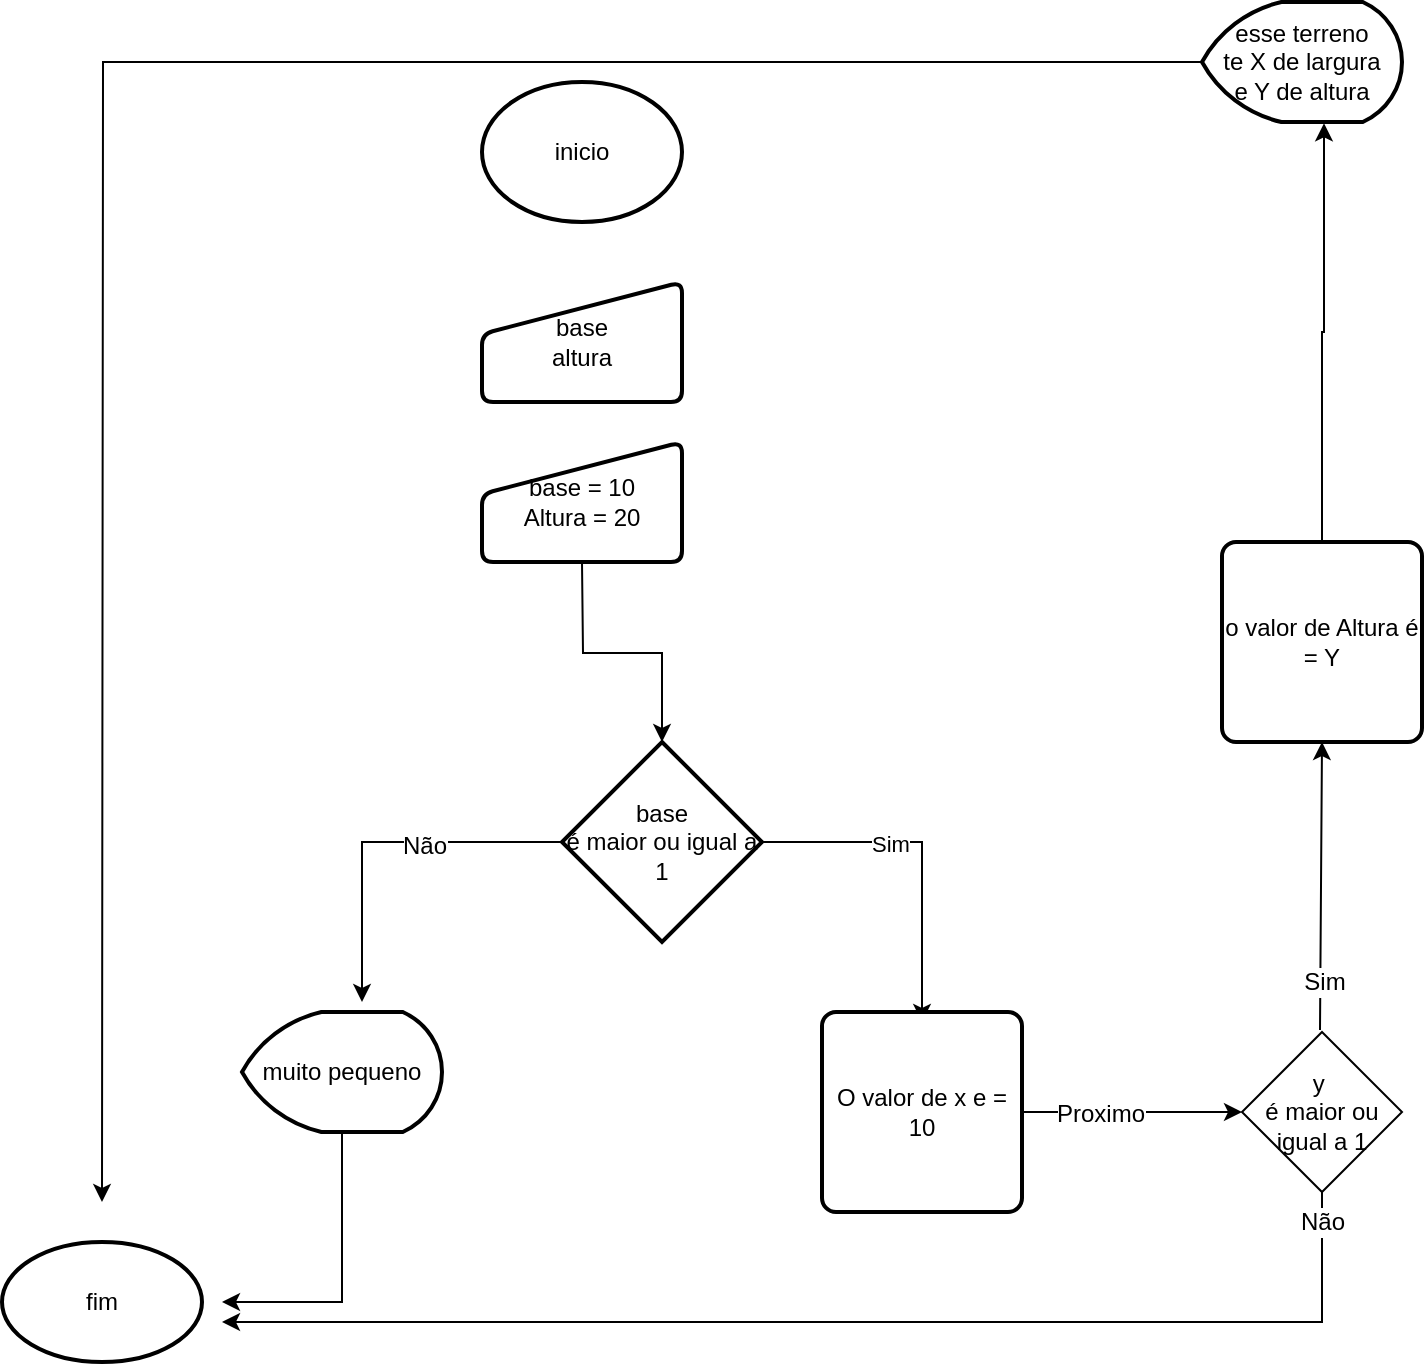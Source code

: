 <mxfile version="16.6.1" type="device" pages="3"><diagram id="jPRlVZ5ZYo5dJxvam25l" name="Ex1"><mxGraphModel dx="964" dy="500" grid="1" gridSize="10" guides="1" tooltips="1" connect="1" arrows="1" fold="1" page="1" pageScale="1" pageWidth="827" pageHeight="1169" math="0" shadow="0"><root><mxCell id="0"/><mxCell id="1" parent="0"/><mxCell id="vVW8Lcw4A5gbGutulxOb-2" value="inicio" style="strokeWidth=2;html=1;shape=mxgraph.flowchart.start_2;whiteSpace=wrap;" parent="1" vertex="1"><mxGeometry x="340" y="70" width="100" height="70" as="geometry"/></mxCell><mxCell id="AoGJluYeItjwsndS1Tkj-6" style="edgeStyle=orthogonalEdgeStyle;rounded=0;orthogonalLoop=1;jettySize=auto;html=1;entryX=0.5;entryY=0;entryDx=0;entryDy=0;entryPerimeter=0;" edge="1" parent="1" target="AoGJluYeItjwsndS1Tkj-7"><mxGeometry relative="1" as="geometry"><mxPoint x="430" y="380" as="targetPoint"/><mxPoint x="390" y="310" as="sourcePoint"/></mxGeometry></mxCell><mxCell id="AoGJluYeItjwsndS1Tkj-8" style="edgeStyle=orthogonalEdgeStyle;rounded=0;orthogonalLoop=1;jettySize=auto;html=1;entryX=0.5;entryY=0.05;entryDx=0;entryDy=0;entryPerimeter=0;" edge="1" parent="1" source="AoGJluYeItjwsndS1Tkj-7" target="AoGJluYeItjwsndS1Tkj-12"><mxGeometry relative="1" as="geometry"><mxPoint x="560" y="530" as="targetPoint"/></mxGeometry></mxCell><mxCell id="AoGJluYeItjwsndS1Tkj-9" value="Sim" style="edgeLabel;html=1;align=center;verticalAlign=middle;resizable=0;points=[];" vertex="1" connectable="0" parent="AoGJluYeItjwsndS1Tkj-8"><mxGeometry x="-0.253" y="-1" relative="1" as="geometry"><mxPoint as="offset"/></mxGeometry></mxCell><mxCell id="AoGJluYeItjwsndS1Tkj-10" style="edgeStyle=orthogonalEdgeStyle;rounded=0;orthogonalLoop=1;jettySize=auto;html=1;fontSize=12;" edge="1" parent="1" source="AoGJluYeItjwsndS1Tkj-7"><mxGeometry relative="1" as="geometry"><mxPoint x="280" y="530" as="targetPoint"/><Array as="points"><mxPoint x="280" y="450"/></Array></mxGeometry></mxCell><mxCell id="AoGJluYeItjwsndS1Tkj-11" value="Não" style="edgeLabel;html=1;align=center;verticalAlign=middle;resizable=0;points=[];fontSize=12;" vertex="1" connectable="0" parent="AoGJluYeItjwsndS1Tkj-10"><mxGeometry x="-0.235" y="2" relative="1" as="geometry"><mxPoint as="offset"/></mxGeometry></mxCell><mxCell id="AoGJluYeItjwsndS1Tkj-7" value="base&lt;br&gt;é maior ou igual a 1" style="strokeWidth=2;html=1;shape=mxgraph.flowchart.decision;whiteSpace=wrap;" vertex="1" parent="1"><mxGeometry x="380" y="400" width="100" height="100" as="geometry"/></mxCell><mxCell id="AoGJluYeItjwsndS1Tkj-18" style="edgeStyle=orthogonalEdgeStyle;rounded=0;orthogonalLoop=1;jettySize=auto;html=1;fontSize=12;entryX=0;entryY=0.5;entryDx=0;entryDy=0;" edge="1" parent="1" source="AoGJluYeItjwsndS1Tkj-12" target="AoGJluYeItjwsndS1Tkj-23"><mxGeometry relative="1" as="geometry"><mxPoint x="700" y="585" as="targetPoint"/></mxGeometry></mxCell><mxCell id="AoGJluYeItjwsndS1Tkj-19" value="Proximo&lt;br&gt;" style="edgeLabel;html=1;align=center;verticalAlign=middle;resizable=0;points=[];fontSize=12;" vertex="1" connectable="0" parent="AoGJluYeItjwsndS1Tkj-18"><mxGeometry x="-0.289" y="-1" relative="1" as="geometry"><mxPoint as="offset"/></mxGeometry></mxCell><mxCell id="AoGJluYeItjwsndS1Tkj-12" value="O valor de x e = 10" style="rounded=1;whiteSpace=wrap;html=1;absoluteArcSize=1;arcSize=14;strokeWidth=2;fontSize=12;" vertex="1" parent="1"><mxGeometry x="510" y="535" width="100" height="100" as="geometry"/></mxCell><mxCell id="AoGJluYeItjwsndS1Tkj-17" style="edgeStyle=orthogonalEdgeStyle;rounded=0;orthogonalLoop=1;jettySize=auto;html=1;fontSize=12;" edge="1" parent="1" source="AoGJluYeItjwsndS1Tkj-15"><mxGeometry relative="1" as="geometry"><mxPoint x="210" y="680" as="targetPoint"/><Array as="points"><mxPoint x="270" y="680"/></Array></mxGeometry></mxCell><mxCell id="AoGJluYeItjwsndS1Tkj-15" value="muito pequeno" style="strokeWidth=2;html=1;shape=mxgraph.flowchart.display;whiteSpace=wrap;fontSize=12;" vertex="1" parent="1"><mxGeometry x="220" y="535" width="100" height="60" as="geometry"/></mxCell><mxCell id="AoGJluYeItjwsndS1Tkj-16" value="fim&lt;br&gt;" style="strokeWidth=2;html=1;shape=mxgraph.flowchart.start_1;whiteSpace=wrap;fontSize=12;" vertex="1" parent="1"><mxGeometry x="100" y="650" width="100" height="60" as="geometry"/></mxCell><mxCell id="AoGJluYeItjwsndS1Tkj-25" style="edgeStyle=orthogonalEdgeStyle;rounded=0;orthogonalLoop=1;jettySize=auto;html=1;fontSize=12;" edge="1" parent="1" source="AoGJluYeItjwsndS1Tkj-23"><mxGeometry relative="1" as="geometry"><mxPoint x="210" y="690" as="targetPoint"/><Array as="points"><mxPoint x="760" y="670"/><mxPoint x="760" y="670"/></Array></mxGeometry></mxCell><mxCell id="AoGJluYeItjwsndS1Tkj-26" value="Não" style="edgeLabel;html=1;align=center;verticalAlign=middle;resizable=0;points=[];fontSize=12;" vertex="1" connectable="0" parent="AoGJluYeItjwsndS1Tkj-25"><mxGeometry x="-0.688" relative="1" as="geometry"><mxPoint x="31" y="-50" as="offset"/></mxGeometry></mxCell><mxCell id="AoGJluYeItjwsndS1Tkj-27" style="edgeStyle=orthogonalEdgeStyle;rounded=0;orthogonalLoop=1;jettySize=auto;html=1;exitX=0.5;exitY=0;exitDx=0;exitDy=0;fontSize=12;" edge="1" parent="1" target="AoGJluYeItjwsndS1Tkj-30"><mxGeometry relative="1" as="geometry"><mxPoint x="759" y="419" as="targetPoint"/><mxPoint x="759" y="544" as="sourcePoint"/></mxGeometry></mxCell><mxCell id="AoGJluYeItjwsndS1Tkj-28" value="Sim" style="edgeLabel;html=1;align=center;verticalAlign=middle;resizable=0;points=[];fontSize=12;" vertex="1" connectable="0" parent="AoGJluYeItjwsndS1Tkj-27"><mxGeometry x="-0.664" y="-2" relative="1" as="geometry"><mxPoint as="offset"/></mxGeometry></mxCell><mxCell id="AoGJluYeItjwsndS1Tkj-23" value="y&amp;nbsp;&lt;br&gt;é maior ou igual a 1" style="rhombus;whiteSpace=wrap;html=1;fontSize=12;" vertex="1" parent="1"><mxGeometry x="720" y="545" width="80" height="80" as="geometry"/></mxCell><mxCell id="AoGJluYeItjwsndS1Tkj-31" style="edgeStyle=orthogonalEdgeStyle;rounded=0;orthogonalLoop=1;jettySize=auto;html=1;fontSize=12;entryX=0.61;entryY=1.011;entryDx=0;entryDy=0;entryPerimeter=0;" edge="1" parent="1" source="AoGJluYeItjwsndS1Tkj-30" target="AoGJluYeItjwsndS1Tkj-32"><mxGeometry relative="1" as="geometry"><mxPoint x="760" y="130" as="targetPoint"/></mxGeometry></mxCell><mxCell id="AoGJluYeItjwsndS1Tkj-30" value="o valor de Altura é = Y" style="rounded=1;whiteSpace=wrap;html=1;absoluteArcSize=1;arcSize=14;strokeWidth=2;fontSize=12;" vertex="1" parent="1"><mxGeometry x="710" y="300" width="100" height="100" as="geometry"/></mxCell><mxCell id="AoGJluYeItjwsndS1Tkj-33" style="edgeStyle=orthogonalEdgeStyle;rounded=0;orthogonalLoop=1;jettySize=auto;html=1;fontSize=12;" edge="1" parent="1" source="AoGJluYeItjwsndS1Tkj-32"><mxGeometry relative="1" as="geometry"><mxPoint x="150" y="630" as="targetPoint"/></mxGeometry></mxCell><mxCell id="AoGJluYeItjwsndS1Tkj-32" value="esse terreno&lt;br&gt;te X de largura&lt;br&gt;e Y de altura" style="strokeWidth=2;html=1;shape=mxgraph.flowchart.display;whiteSpace=wrap;fontSize=12;" vertex="1" parent="1"><mxGeometry x="700" y="30" width="100" height="60" as="geometry"/></mxCell><mxCell id="Uq0J43q-KkmjCrMlv1ch-2" value="base = 10&lt;br&gt;Altura = 20" style="html=1;strokeWidth=2;shape=manualInput;whiteSpace=wrap;rounded=1;size=26;arcSize=11;fontSize=12;" vertex="1" parent="1"><mxGeometry x="340" y="250" width="100" height="60" as="geometry"/></mxCell><mxCell id="yAabjhvWG58OVUcodiW_-1" value="base&lt;br&gt;altura" style="html=1;strokeWidth=2;shape=manualInput;whiteSpace=wrap;rounded=1;size=26;arcSize=11;fontSize=12;" vertex="1" parent="1"><mxGeometry x="340" y="170" width="100" height="60" as="geometry"/></mxCell></root></mxGraphModel></diagram><diagram id="98i9lNTbLptM5CSL9Zd1" name="Ex2"><mxGraphModel dx="868" dy="450" grid="1" gridSize="10" guides="1" tooltips="1" connect="1" arrows="1" fold="1" page="1" pageScale="1" pageWidth="827" pageHeight="1169" math="0" shadow="0"><root><mxCell id="dQTiR4J9YD1JTIx9AmGE-0"/><mxCell id="dQTiR4J9YD1JTIx9AmGE-1" parent="dQTiR4J9YD1JTIx9AmGE-0"/><mxCell id="9TynVwmDWQ485C35YO1w-1" style="edgeStyle=orthogonalEdgeStyle;rounded=0;orthogonalLoop=1;jettySize=auto;html=1;fontSize=12;entryX=0.5;entryY=0;entryDx=0;entryDy=0;" edge="1" parent="dQTiR4J9YD1JTIx9AmGE-1" source="9TynVwmDWQ485C35YO1w-0" target="9TynVwmDWQ485C35YO1w-2"><mxGeometry relative="1" as="geometry"><mxPoint x="380" y="220" as="targetPoint"/></mxGeometry></mxCell><mxCell id="9TynVwmDWQ485C35YO1w-0" value="inicio" style="strokeWidth=2;html=1;shape=mxgraph.flowchart.start_1;whiteSpace=wrap;fontSize=12;" vertex="1" parent="dQTiR4J9YD1JTIx9AmGE-1"><mxGeometry x="330" y="80" width="100" height="60" as="geometry"/></mxCell><mxCell id="9TynVwmDWQ485C35YO1w-3" style="edgeStyle=orthogonalEdgeStyle;rounded=0;orthogonalLoop=1;jettySize=auto;html=1;fontSize=12;" edge="1" parent="dQTiR4J9YD1JTIx9AmGE-1" source="9TynVwmDWQ485C35YO1w-2"><mxGeometry relative="1" as="geometry"><mxPoint x="380" y="340" as="targetPoint"/></mxGeometry></mxCell><mxCell id="9TynVwmDWQ485C35YO1w-2" value="cavalos" style="html=1;strokeWidth=2;shape=manualInput;whiteSpace=wrap;rounded=1;size=26;arcSize=11;fontSize=12;" vertex="1" parent="dQTiR4J9YD1JTIx9AmGE-1"><mxGeometry x="330" y="240" width="100" height="60" as="geometry"/></mxCell><mxCell id="9TynVwmDWQ485C35YO1w-7" style="edgeStyle=orthogonalEdgeStyle;rounded=0;orthogonalLoop=1;jettySize=auto;html=1;fontSize=12;" edge="1" parent="dQTiR4J9YD1JTIx9AmGE-1" source="9TynVwmDWQ485C35YO1w-6"><mxGeometry relative="1" as="geometry"><mxPoint x="380" y="520" as="targetPoint"/></mxGeometry></mxCell><mxCell id="9TynVwmDWQ485C35YO1w-6" value="cavalos = 5" style="html=1;strokeWidth=2;shape=manualInput;whiteSpace=wrap;rounded=1;size=26;arcSize=11;fontSize=12;" vertex="1" parent="dQTiR4J9YD1JTIx9AmGE-1"><mxGeometry x="330" y="340" width="100" height="60" as="geometry"/></mxCell><mxCell id="9TynVwmDWQ485C35YO1w-9" style="edgeStyle=orthogonalEdgeStyle;rounded=0;orthogonalLoop=1;jettySize=auto;html=1;fontSize=12;entryX=0.5;entryY=0;entryDx=0;entryDy=0;entryPerimeter=0;" edge="1" parent="dQTiR4J9YD1JTIx9AmGE-1" source="9TynVwmDWQ485C35YO1w-8" target="9TynVwmDWQ485C35YO1w-11"><mxGeometry relative="1" as="geometry"><mxPoint x="520" y="660" as="targetPoint"/><Array as="points"><mxPoint x="520" y="590"/></Array></mxGeometry></mxCell><mxCell id="9TynVwmDWQ485C35YO1w-10" value="Sim" style="edgeLabel;html=1;align=center;verticalAlign=middle;resizable=0;points=[];fontSize=12;" vertex="1" connectable="0" parent="9TynVwmDWQ485C35YO1w-9"><mxGeometry x="-0.787" y="-1" relative="1" as="geometry"><mxPoint as="offset"/></mxGeometry></mxCell><mxCell id="9TynVwmDWQ485C35YO1w-15" style="edgeStyle=orthogonalEdgeStyle;rounded=0;orthogonalLoop=1;jettySize=auto;html=1;fontSize=12;" edge="1" parent="dQTiR4J9YD1JTIx9AmGE-1" source="9TynVwmDWQ485C35YO1w-8"><mxGeometry relative="1" as="geometry"><mxPoint x="200" y="690" as="targetPoint"/></mxGeometry></mxCell><mxCell id="9TynVwmDWQ485C35YO1w-17" value="Não" style="edgeLabel;html=1;align=center;verticalAlign=middle;resizable=0;points=[];fontSize=12;" vertex="1" connectable="0" parent="9TynVwmDWQ485C35YO1w-15"><mxGeometry x="-0.67" y="4" relative="1" as="geometry"><mxPoint as="offset"/></mxGeometry></mxCell><mxCell id="9TynVwmDWQ485C35YO1w-8" value="cavalo é igual&amp;nbsp;&lt;br&gt;a 0?" style="strokeWidth=2;html=1;shape=mxgraph.flowchart.decision;whiteSpace=wrap;fontSize=12;" vertex="1" parent="dQTiR4J9YD1JTIx9AmGE-1"><mxGeometry x="330" y="540" width="100" height="100" as="geometry"/></mxCell><mxCell id="9TynVwmDWQ485C35YO1w-13" style="edgeStyle=orthogonalEdgeStyle;rounded=0;orthogonalLoop=1;jettySize=auto;html=1;fontSize=12;" edge="1" parent="dQTiR4J9YD1JTIx9AmGE-1" source="9TynVwmDWQ485C35YO1w-11" target="9TynVwmDWQ485C35YO1w-12"><mxGeometry relative="1" as="geometry"><mxPoint x="520" y="800" as="targetPoint"/><Array as="points"><mxPoint x="520" y="760"/></Array></mxGeometry></mxCell><mxCell id="9TynVwmDWQ485C35YO1w-11" value="Você não possui cavalos" style="strokeWidth=2;html=1;shape=mxgraph.flowchart.display;whiteSpace=wrap;fontSize=12;" vertex="1" parent="dQTiR4J9YD1JTIx9AmGE-1"><mxGeometry x="470" y="670" width="100" height="60" as="geometry"/></mxCell><mxCell id="9TynVwmDWQ485C35YO1w-12" value="Fim" style="strokeWidth=2;html=1;shape=mxgraph.flowchart.start_1;whiteSpace=wrap;fontSize=12;" vertex="1" parent="dQTiR4J9YD1JTIx9AmGE-1"><mxGeometry x="320" y="730" width="100" height="60" as="geometry"/></mxCell><mxCell id="9TynVwmDWQ485C35YO1w-19" value="" style="edgeStyle=orthogonalEdgeStyle;rounded=0;orthogonalLoop=1;jettySize=auto;html=1;fontSize=12;" edge="1" parent="dQTiR4J9YD1JTIx9AmGE-1" source="9TynVwmDWQ485C35YO1w-16"><mxGeometry relative="1" as="geometry"><mxPoint x="200" y="870" as="targetPoint"/></mxGeometry></mxCell><mxCell id="9TynVwmDWQ485C35YO1w-16" value="cavalos * 4" style="rounded=1;whiteSpace=wrap;html=1;absoluteArcSize=1;arcSize=14;strokeWidth=2;fontSize=12;" vertex="1" parent="dQTiR4J9YD1JTIx9AmGE-1"><mxGeometry x="150" y="690" width="100" height="100" as="geometry"/></mxCell><mxCell id="9TynVwmDWQ485C35YO1w-21" style="edgeStyle=orthogonalEdgeStyle;rounded=0;orthogonalLoop=1;jettySize=auto;html=1;fontSize=12;" edge="1" parent="dQTiR4J9YD1JTIx9AmGE-1" source="9TynVwmDWQ485C35YO1w-20"><mxGeometry relative="1" as="geometry"><mxPoint x="380" y="800" as="targetPoint"/></mxGeometry></mxCell><mxCell id="9TynVwmDWQ485C35YO1w-20" value="você precisa de&amp;nbsp;&lt;br&gt;20 ferraduras" style="strokeWidth=2;html=1;shape=mxgraph.flowchart.display;whiteSpace=wrap;fontSize=12;" vertex="1" parent="dQTiR4J9YD1JTIx9AmGE-1"><mxGeometry x="150" y="880" width="100" height="60" as="geometry"/></mxCell></root></mxGraphModel></diagram><diagram id="WwCHjT_gVbOtqAQ8C83F" name="Ex3"><mxGraphModel dx="868" dy="450" grid="1" gridSize="10" guides="1" tooltips="1" connect="1" arrows="1" fold="1" page="1" pageScale="1" pageWidth="827" pageHeight="1169" math="0" shadow="0"><root><mxCell id="WW4sUimdtPsTz0CGgNwF-0"/><mxCell id="WW4sUimdtPsTz0CGgNwF-1" parent="WW4sUimdtPsTz0CGgNwF-0"/><mxCell id="WW4sUimdtPsTz0CGgNwF-3" style="edgeStyle=orthogonalEdgeStyle;rounded=0;orthogonalLoop=1;jettySize=auto;html=1;fontSize=12;" edge="1" parent="WW4sUimdtPsTz0CGgNwF-1" source="WW4sUimdtPsTz0CGgNwF-2"><mxGeometry relative="1" as="geometry"><mxPoint x="414" y="230" as="targetPoint"/></mxGeometry></mxCell><mxCell id="WW4sUimdtPsTz0CGgNwF-2" value="start" style="strokeWidth=2;html=1;shape=mxgraph.flowchart.start_1;whiteSpace=wrap;fontSize=12;" vertex="1" parent="WW4sUimdtPsTz0CGgNwF-1"><mxGeometry x="364" y="80" width="100" height="60" as="geometry"/></mxCell><mxCell id="WW4sUimdtPsTz0CGgNwF-5" style="edgeStyle=orthogonalEdgeStyle;rounded=0;orthogonalLoop=1;jettySize=auto;html=1;fontSize=12;" edge="1" parent="WW4sUimdtPsTz0CGgNwF-1" source="WW4sUimdtPsTz0CGgNwF-4"><mxGeometry relative="1" as="geometry"><mxPoint x="414" y="370" as="targetPoint"/></mxGeometry></mxCell><mxCell id="WW4sUimdtPsTz0CGgNwF-4" value="anoN" style="html=1;strokeWidth=2;shape=manualInput;whiteSpace=wrap;rounded=1;size=26;arcSize=11;fontSize=12;" vertex="1" parent="WW4sUimdtPsTz0CGgNwF-1"><mxGeometry x="364" y="240" width="100" height="60" as="geometry"/></mxCell><mxCell id="WW4sUimdtPsTz0CGgNwF-7" style="edgeStyle=orthogonalEdgeStyle;rounded=0;orthogonalLoop=1;jettySize=auto;html=1;fontSize=12;" edge="1" parent="WW4sUimdtPsTz0CGgNwF-1" source="WW4sUimdtPsTz0CGgNwF-6"><mxGeometry relative="1" as="geometry"><mxPoint x="420" y="490" as="targetPoint"/></mxGeometry></mxCell><mxCell id="WW4sUimdtPsTz0CGgNwF-6" value="anoN = 2006" style="html=1;strokeWidth=2;shape=manualInput;whiteSpace=wrap;rounded=1;size=26;arcSize=11;fontSize=12;" vertex="1" parent="WW4sUimdtPsTz0CGgNwF-1"><mxGeometry x="370" y="370" width="100" height="60" as="geometry"/></mxCell><mxCell id="WW4sUimdtPsTz0CGgNwF-18" style="edgeStyle=orthogonalEdgeStyle;rounded=0;orthogonalLoop=1;jettySize=auto;html=1;fontSize=12;" edge="1" parent="WW4sUimdtPsTz0CGgNwF-1" source="WW4sUimdtPsTz0CGgNwF-8"><mxGeometry relative="1" as="geometry"><mxPoint x="620" y="680" as="targetPoint"/></mxGeometry></mxCell><mxCell id="WW4sUimdtPsTz0CGgNwF-8" value="anoA - anoN" style="rounded=1;whiteSpace=wrap;html=1;absoluteArcSize=1;arcSize=14;strokeWidth=2;fontSize=12;" vertex="1" parent="WW4sUimdtPsTz0CGgNwF-1"><mxGeometry x="700" y="535" width="100" height="100" as="geometry"/></mxCell><mxCell id="WW4sUimdtPsTz0CGgNwF-10" style="edgeStyle=orthogonalEdgeStyle;rounded=0;orthogonalLoop=1;jettySize=auto;html=1;entryX=0;entryY=0.5;entryDx=0;entryDy=0;fontSize=12;" edge="1" parent="WW4sUimdtPsTz0CGgNwF-1" source="WW4sUimdtPsTz0CGgNwF-9" target="WW4sUimdtPsTz0CGgNwF-8"><mxGeometry relative="1" as="geometry"/></mxCell><mxCell id="WW4sUimdtPsTz0CGgNwF-11" value="Não" style="edgeLabel;html=1;align=center;verticalAlign=middle;resizable=0;points=[];fontSize=12;" vertex="1" connectable="0" parent="WW4sUimdtPsTz0CGgNwF-10"><mxGeometry x="-0.28" y="1" relative="1" as="geometry"><mxPoint as="offset"/></mxGeometry></mxCell><mxCell id="WW4sUimdtPsTz0CGgNwF-12" style="edgeStyle=orthogonalEdgeStyle;rounded=0;orthogonalLoop=1;jettySize=auto;html=1;fontSize=12;" edge="1" parent="WW4sUimdtPsTz0CGgNwF-1" source="WW4sUimdtPsTz0CGgNwF-9"><mxGeometry relative="1" as="geometry"><mxPoint x="240" y="640" as="targetPoint"/></mxGeometry></mxCell><mxCell id="WW4sUimdtPsTz0CGgNwF-13" value="Sim" style="edgeLabel;html=1;align=center;verticalAlign=middle;resizable=0;points=[];fontSize=12;" vertex="1" connectable="0" parent="WW4sUimdtPsTz0CGgNwF-12"><mxGeometry x="-0.638" y="-3" relative="1" as="geometry"><mxPoint as="offset"/></mxGeometry></mxCell><mxCell id="WW4sUimdtPsTz0CGgNwF-9" value="anoN é menor ou&lt;br&gt;igual a 0?" style="strokeWidth=2;html=1;shape=mxgraph.flowchart.decision;whiteSpace=wrap;fontSize=12;" vertex="1" parent="WW4sUimdtPsTz0CGgNwF-1"><mxGeometry x="370" y="510" width="100" height="100" as="geometry"/></mxCell><mxCell id="WW4sUimdtPsTz0CGgNwF-16" style="rounded=0;orthogonalLoop=1;jettySize=auto;html=1;fontSize=12;edgeStyle=orthogonalEdgeStyle;entryX=0;entryY=0.5;entryDx=0;entryDy=0;" edge="1" parent="WW4sUimdtPsTz0CGgNwF-1" source="WW4sUimdtPsTz0CGgNwF-15" target="WW4sUimdtPsTz0CGgNwF-4"><mxGeometry relative="1" as="geometry"><mxPoint x="160" y="270" as="targetPoint"/><Array as="points"><mxPoint x="130" y="670"/><mxPoint x="130" y="270"/></Array></mxGeometry></mxCell><mxCell id="WW4sUimdtPsTz0CGgNwF-15" value="Ano Invalído" style="strokeWidth=2;html=1;shape=mxgraph.flowchart.display;whiteSpace=wrap;fontSize=12;" vertex="1" parent="WW4sUimdtPsTz0CGgNwF-1"><mxGeometry x="190" y="640" width="100" height="60" as="geometry"/></mxCell><mxCell id="WW4sUimdtPsTz0CGgNwF-21" style="edgeStyle=orthogonalEdgeStyle;rounded=0;orthogonalLoop=1;jettySize=auto;html=1;entryX=1;entryY=0.5;entryDx=0;entryDy=0;entryPerimeter=0;fontSize=12;" edge="1" parent="WW4sUimdtPsTz0CGgNwF-1" source="WW4sUimdtPsTz0CGgNwF-19" target="WW4sUimdtPsTz0CGgNwF-20"><mxGeometry relative="1" as="geometry"/></mxCell><mxCell id="WW4sUimdtPsTz0CGgNwF-19" value="Você tem date" style="strokeWidth=2;html=1;shape=mxgraph.flowchart.display;whiteSpace=wrap;fontSize=12;" vertex="1" parent="WW4sUimdtPsTz0CGgNwF-1"><mxGeometry x="580" y="690" width="100" height="60" as="geometry"/></mxCell><mxCell id="WW4sUimdtPsTz0CGgNwF-20" value="Fim" style="strokeWidth=2;html=1;shape=mxgraph.flowchart.start_1;whiteSpace=wrap;fontSize=12;" vertex="1" parent="WW4sUimdtPsTz0CGgNwF-1"><mxGeometry x="370" y="700" width="100" height="60" as="geometry"/></mxCell></root></mxGraphModel></diagram></mxfile>